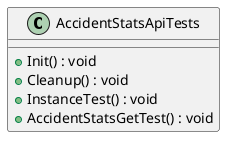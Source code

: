 @startuml
class AccidentStatsApiTests {
    + Init() : void
    + Cleanup() : void
    + InstanceTest() : void
    + AccidentStatsGetTest() : void
}
@enduml
